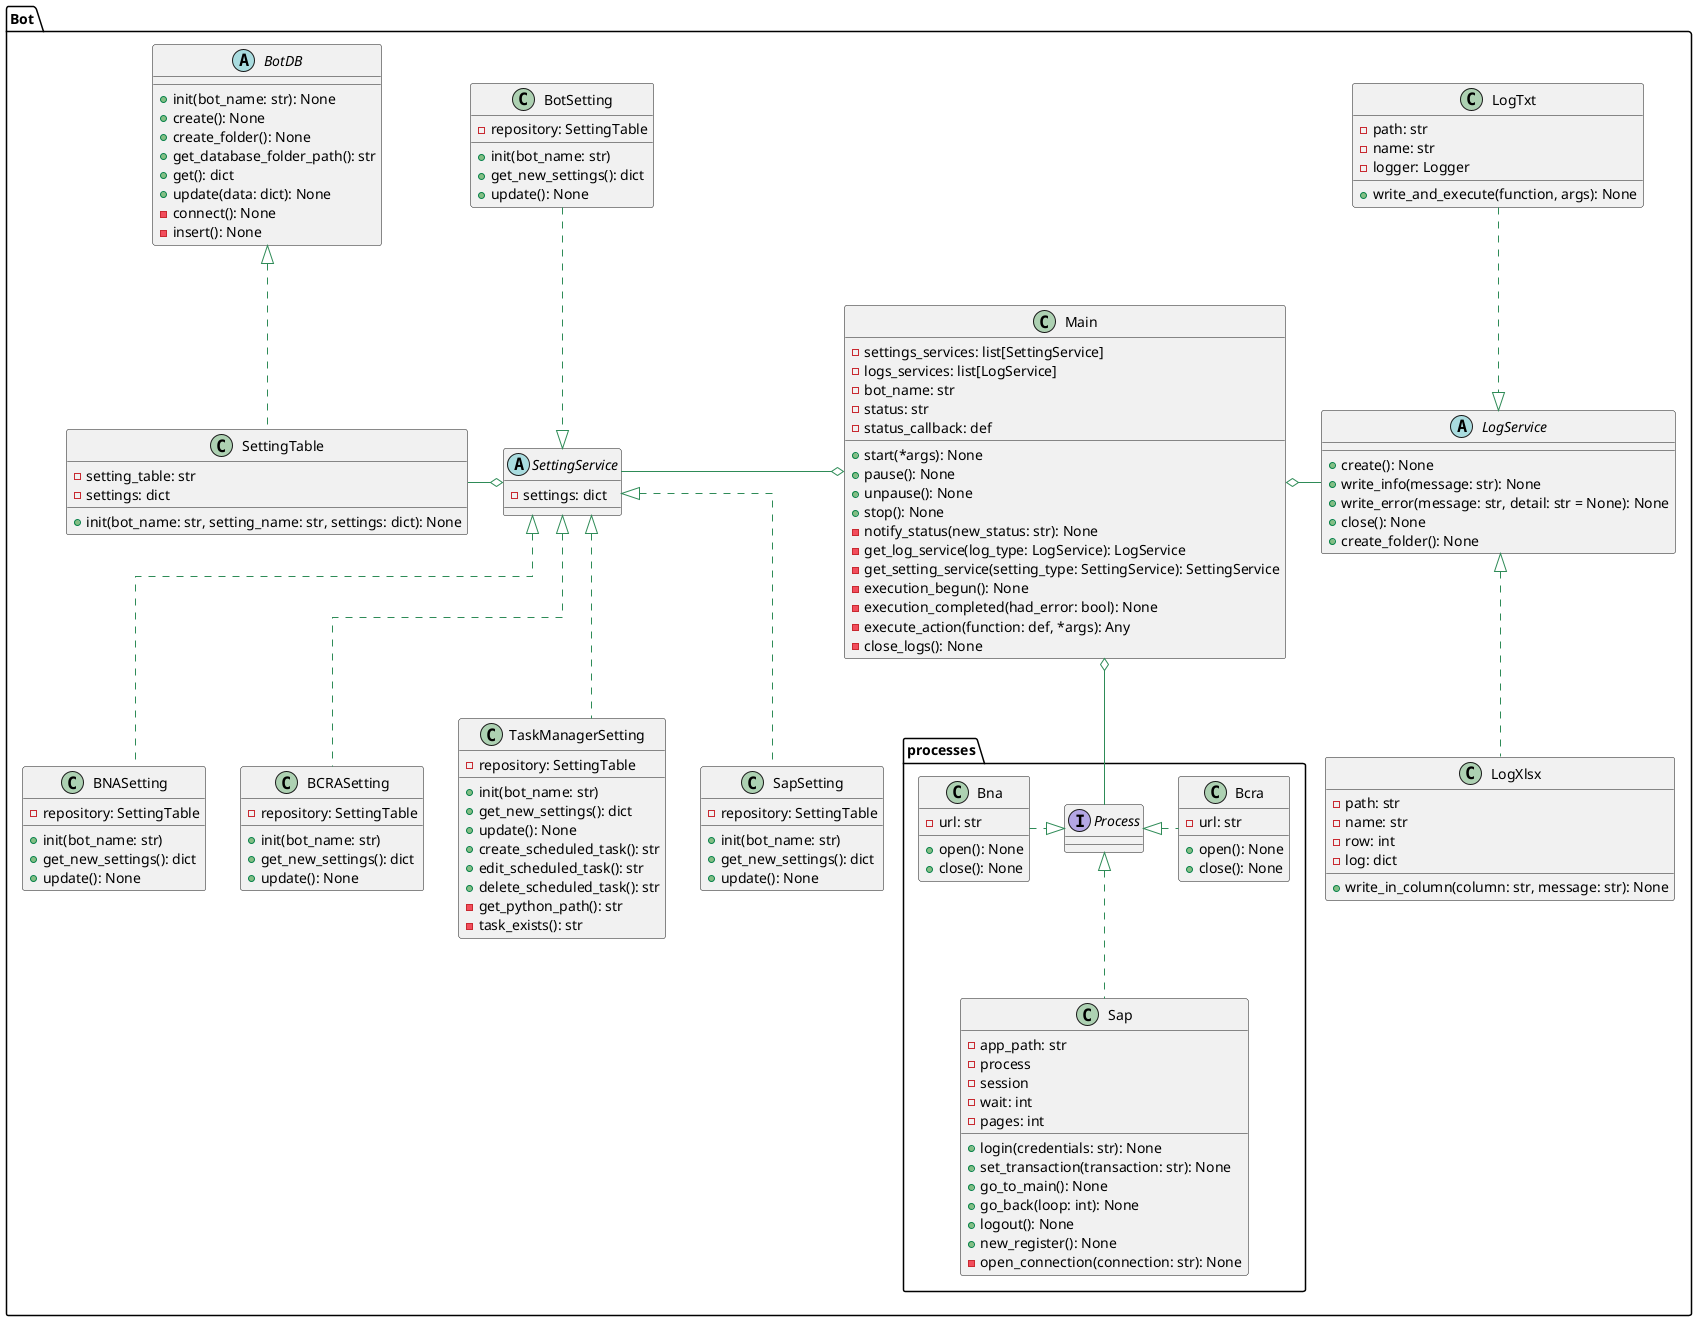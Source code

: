 @startuml  
skinparam {
    linetype ortho
    ArrowColor SeaGreen
}

package Bot{

    package processes{
        interface Process{}

        class Bcra{
            - url: str
            + open(): None
            + close(): None
        }
        class Bna{
            - url: str
            + open(): None
            + close(): None
        }
        class Sap{
            - app_path: str
            - process
            - session
            - wait: int
            - pages: int
            + login(credentials: str): None
            + set_transaction(transaction: str): None
            + go_to_main(): None
            + go_back(loop: int): None
            + logout(): None
            + new_register(): None
            - open_connection(connection: str): None
        }

    }

    class Main{
        - settings_services: list[SettingService]
        - logs_services: list[LogService]
        - bot_name: str
        - status: str
        - status_callback: def
        + start(*args): None
        + pause(): None
        + unpause(): None
        + stop(): None
        - notify_status(new_status: str): None
        - get_log_service(log_type: LogService): LogService
        - get_setting_service(setting_type: SettingService): SettingService
        - execution_begun(): None
        - execution_completed(had_error: bool): None
        - execute_action(function: def, *args): Any
        - close_logs(): None
    }

    abstract BotDB{
        + init(bot_name: str): None
        + create(): None
        + create_folder(): None
        + get_database_folder_path(): str
        + get(): dict
        + update(data: dict): None
        - connect(): None
        - insert(): None
    }

    class SettingTable{
        - setting_table: str
        - settings: dict
        + init(bot_name: str, setting_name: str, settings: dict): None
    }

    abstract SettingService{
        - settings: dict
    }

    class BotSetting{
        - repository: SettingTable
        + init(bot_name: str)
        + get_new_settings(): dict
        + update(): None
    }

    class TaskManagerSetting{
        - repository: SettingTable
        + init(bot_name: str)
        + get_new_settings(): dict
        + update(): None
        + create_scheduled_task(): str
        + edit_scheduled_task(): str
        + delete_scheduled_task(): str
        - get_python_path(): str
        - task_exists(): str
    }

    class SapSetting{
        - repository: SettingTable
        + init(bot_name: str)
        + get_new_settings(): dict
        + update(): None
    }

    class BNASetting{
        - repository: SettingTable
        + init(bot_name: str)
        + get_new_settings(): dict
        + update(): None
    }

    class BCRASetting{
        - repository: SettingTable
        + init(bot_name: str)
        + get_new_settings(): dict
        + update(): None
    }

    abstract LogService{
        + create(): None
        + write_info(message: str): None
        + write_error(message: str, detail: str = None): None
        + close(): None
        + create_folder(): None
    }

    class LogTxt{
        - path: str
        - name: str
        - logger: Logger

        + write_and_execute(function, args): None
    }

    class LogXlsx{
        - path: str
        - name: str
        - row: int
        - log: dict

        + write_in_column(column: str, message: str): None
    }
}

Process <|.right. Bcra
Process <|.left. Bna
Process <|.. Sap

Main o-left- SettingService
Main o-right- LogService
Main o-- Process

BotDB <|.. SettingTable

SettingService o-left- SettingTable
SettingService <|.up. BotSetting
SettingService <|.. TaskManagerSetting

LogService <|.up. LogTxt
LogService <|.. LogXlsx

SettingService <|.. SapSetting
SettingService <|.. BNASetting
SettingService <|.. BCRASetting

@enduml